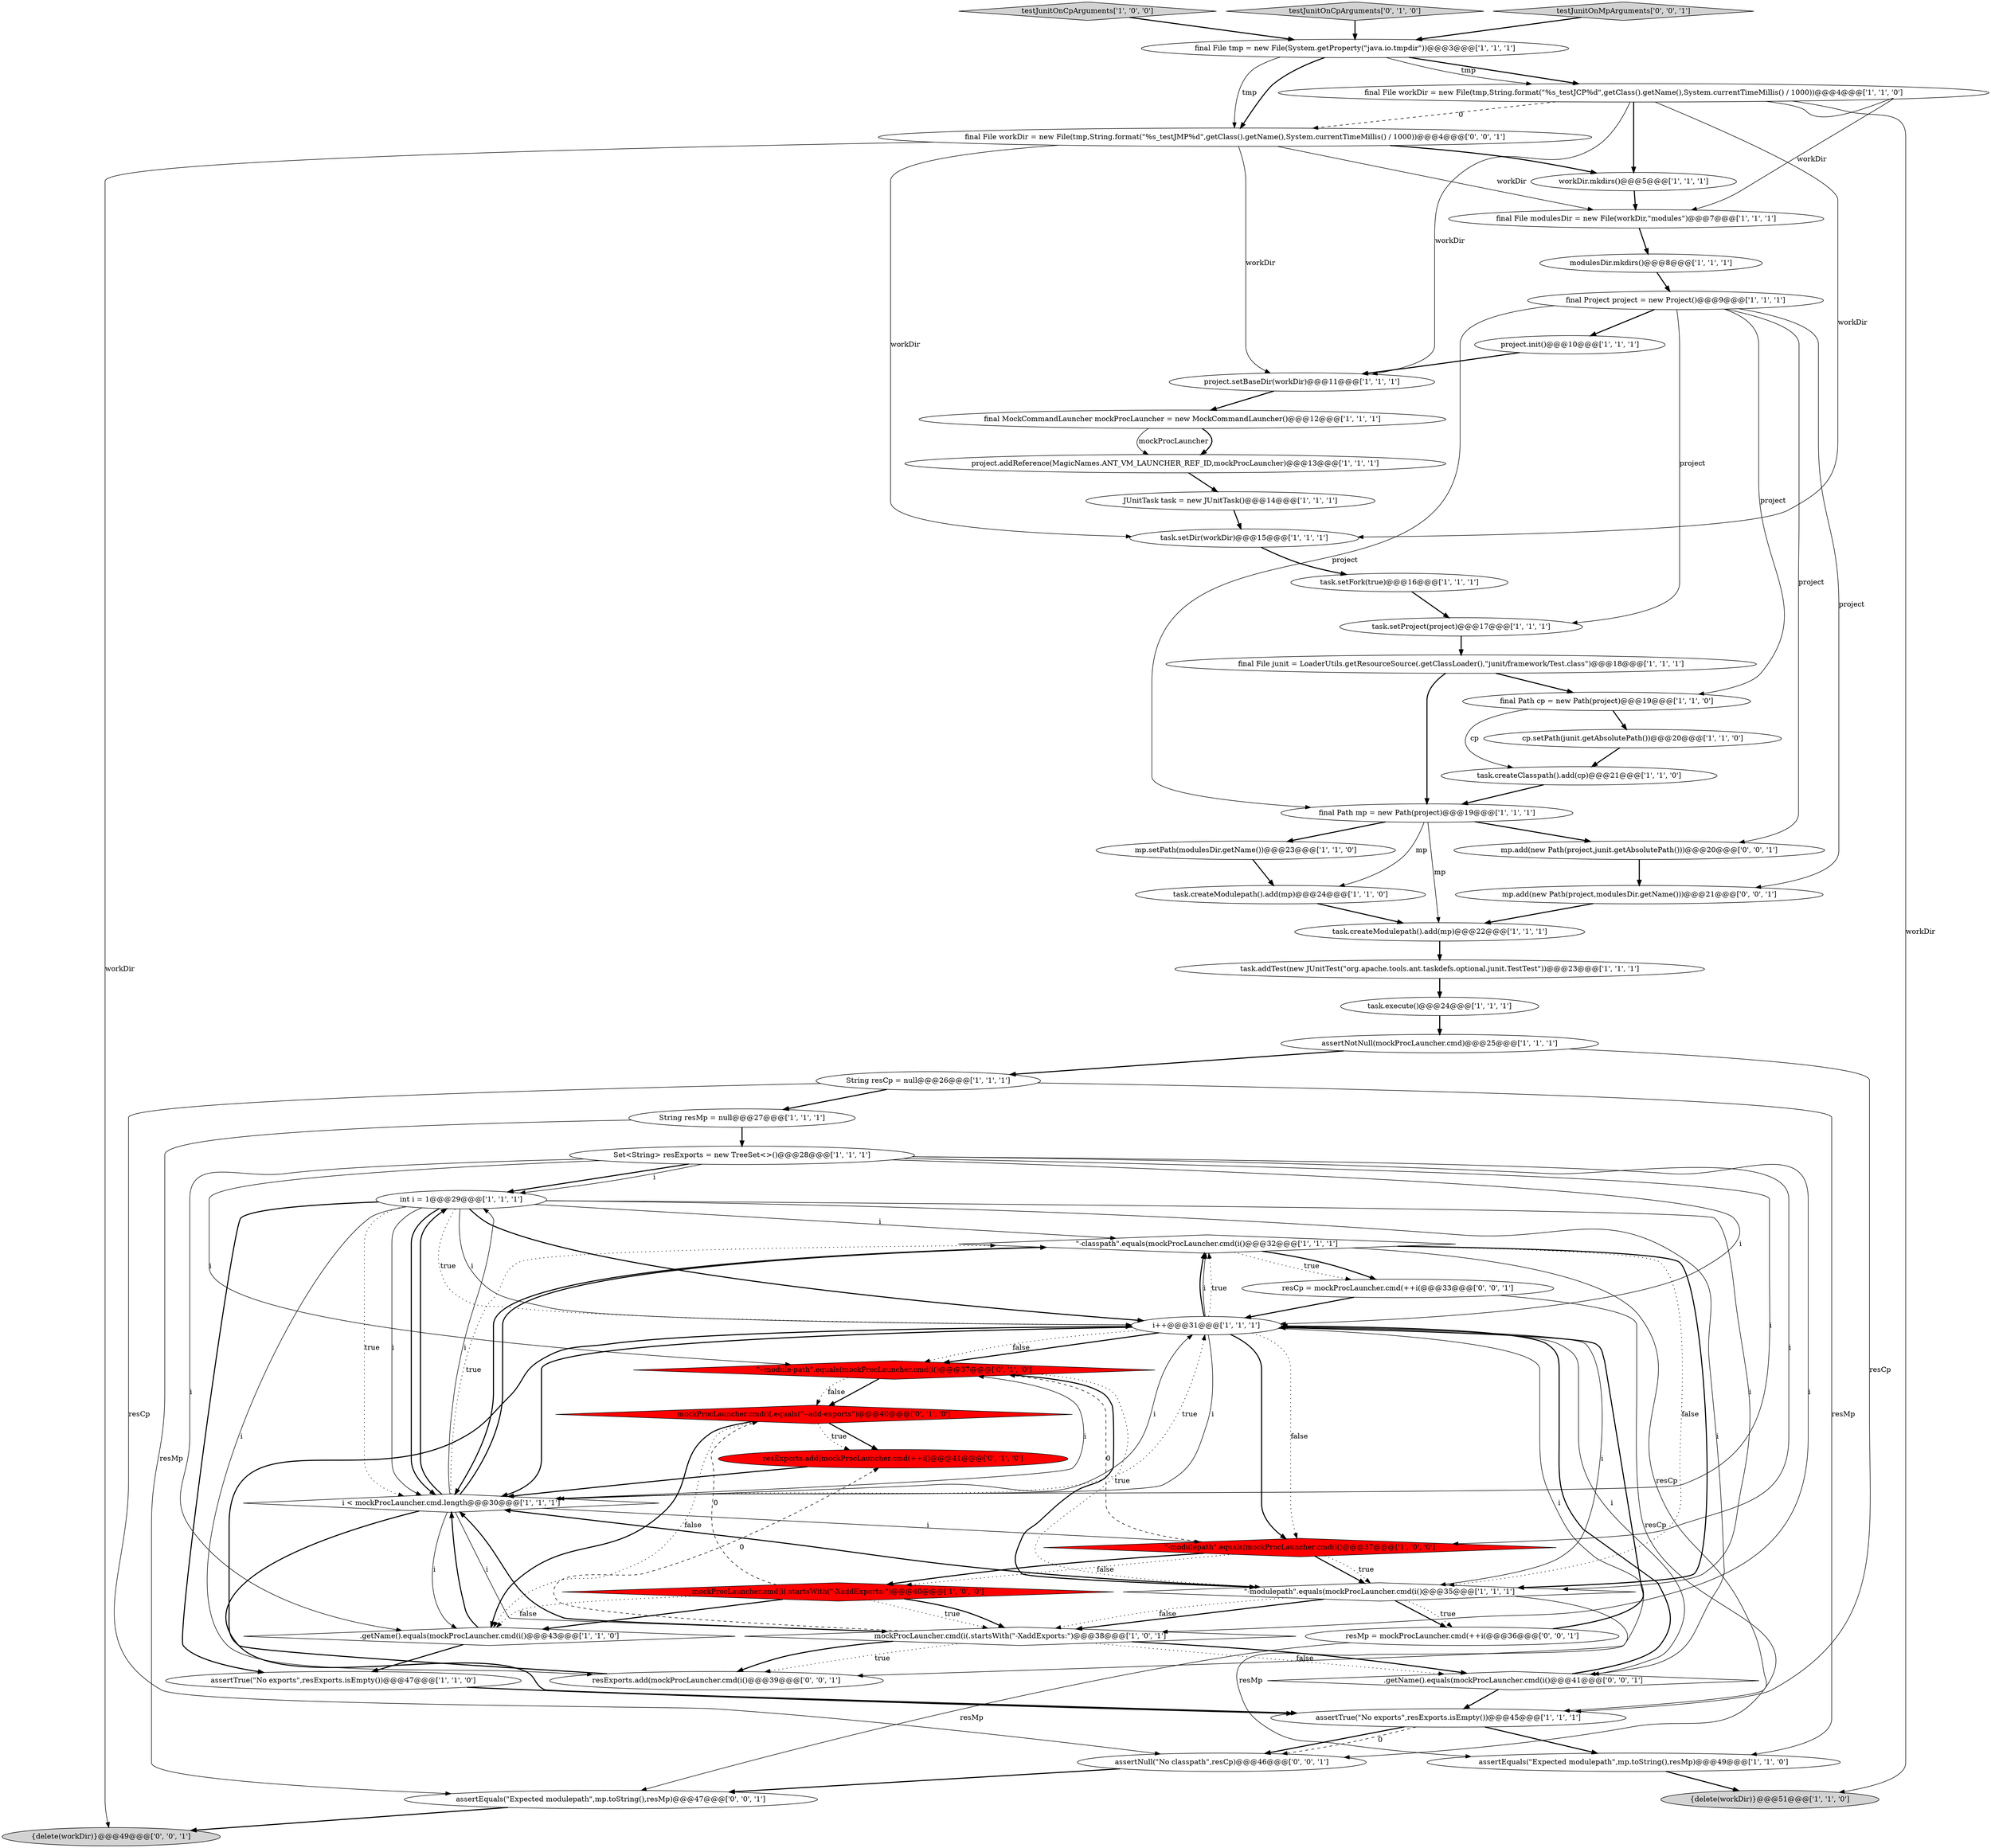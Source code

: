 digraph {
33 [style = filled, label = "task.setFork(true)@@@16@@@['1', '1', '1']", fillcolor = white, shape = ellipse image = "AAA0AAABBB1BBB"];
45 [style = filled, label = "mockProcLauncher.cmd(i(.equals(\"--add-exports\")@@@40@@@['0', '1', '0']", fillcolor = red, shape = diamond image = "AAA1AAABBB2BBB"];
34 [style = filled, label = "task.createClasspath().add(cp)@@@21@@@['1', '1', '0']", fillcolor = white, shape = ellipse image = "AAA0AAABBB1BBB"];
49 [style = filled, label = "assertNull(\"No classpath\",resCp)@@@46@@@['0', '0', '1']", fillcolor = white, shape = ellipse image = "AAA0AAABBB3BBB"];
14 [style = filled, label = "\"-classpath\".equals(mockProcLauncher.cmd(i()@@@32@@@['1', '1', '1']", fillcolor = white, shape = diamond image = "AAA0AAABBB1BBB"];
19 [style = filled, label = "final Path cp = new Path(project)@@@19@@@['1', '1', '0']", fillcolor = white, shape = ellipse image = "AAA0AAABBB1BBB"];
43 [style = filled, label = "resExports.add(mockProcLauncher.cmd(++i()@@@41@@@['0', '1', '0']", fillcolor = red, shape = ellipse image = "AAA1AAABBB2BBB"];
22 [style = filled, label = "assertNotNull(mockProcLauncher.cmd)@@@25@@@['1', '1', '1']", fillcolor = white, shape = ellipse image = "AAA0AAABBB1BBB"];
1 [style = filled, label = "Set<String> resExports = new TreeSet<>()@@@28@@@['1', '1', '1']", fillcolor = white, shape = ellipse image = "AAA0AAABBB1BBB"];
5 [style = filled, label = "mockProcLauncher.cmd(i(.startsWith(\"-XaddExports:\")@@@40@@@['1', '0', '0']", fillcolor = red, shape = diamond image = "AAA1AAABBB1BBB"];
0 [style = filled, label = "mp.setPath(modulesDir.getName())@@@23@@@['1', '1', '0']", fillcolor = white, shape = ellipse image = "AAA0AAABBB1BBB"];
36 [style = filled, label = "task.addTest(new JUnitTest(\"org.apache.tools.ant.taskdefs.optional.junit.TestTest\"))@@@23@@@['1', '1', '1']", fillcolor = white, shape = ellipse image = "AAA0AAABBB1BBB"];
25 [style = filled, label = "project.setBaseDir(workDir)@@@11@@@['1', '1', '1']", fillcolor = white, shape = ellipse image = "AAA0AAABBB1BBB"];
20 [style = filled, label = "final File modulesDir = new File(workDir,\"modules\")@@@7@@@['1', '1', '1']", fillcolor = white, shape = ellipse image = "AAA0AAABBB1BBB"];
26 [style = filled, label = "{delete(workDir)}@@@51@@@['1', '1', '0']", fillcolor = lightgray, shape = ellipse image = "AAA0AAABBB1BBB"];
51 [style = filled, label = "final File workDir = new File(tmp,String.format(\"%s_testJMP%d\",getClass().getName(),System.currentTimeMillis() / 1000))@@@4@@@['0', '0', '1']", fillcolor = white, shape = ellipse image = "AAA0AAABBB3BBB"];
56 [style = filled, label = "resExports.add(mockProcLauncher.cmd(i()@@@39@@@['0', '0', '1']", fillcolor = white, shape = ellipse image = "AAA0AAABBB3BBB"];
15 [style = filled, label = "project.init()@@@10@@@['1', '1', '1']", fillcolor = white, shape = ellipse image = "AAA0AAABBB1BBB"];
30 [style = filled, label = "cp.setPath(junit.getAbsolutePath())@@@20@@@['1', '1', '0']", fillcolor = white, shape = ellipse image = "AAA0AAABBB1BBB"];
12 [style = filled, label = "int i = 1@@@29@@@['1', '1', '1']", fillcolor = white, shape = ellipse image = "AAA0AAABBB1BBB"];
46 [style = filled, label = "resCp = mockProcLauncher.cmd(++i(@@@33@@@['0', '0', '1']", fillcolor = white, shape = ellipse image = "AAA0AAABBB3BBB"];
4 [style = filled, label = "\"-modulepath\".equals(mockProcLauncher.cmd(i()@@@37@@@['1', '0', '0']", fillcolor = red, shape = diamond image = "AAA1AAABBB1BBB"];
27 [style = filled, label = "JUnitTask task = new JUnitTask()@@@14@@@['1', '1', '1']", fillcolor = white, shape = ellipse image = "AAA0AAABBB1BBB"];
54 [style = filled, label = ".getName().equals(mockProcLauncher.cmd(i()@@@41@@@['0', '0', '1']", fillcolor = white, shape = diamond image = "AAA0AAABBB3BBB"];
3 [style = filled, label = "task.createModulepath().add(mp)@@@24@@@['1', '1', '0']", fillcolor = white, shape = ellipse image = "AAA0AAABBB1BBB"];
31 [style = filled, label = "testJunitOnCpArguments['1', '0', '0']", fillcolor = lightgray, shape = diamond image = "AAA0AAABBB1BBB"];
47 [style = filled, label = "mp.add(new Path(project,modulesDir.getName()))@@@21@@@['0', '0', '1']", fillcolor = white, shape = ellipse image = "AAA0AAABBB3BBB"];
32 [style = filled, label = "final MockCommandLauncher mockProcLauncher = new MockCommandLauncher()@@@12@@@['1', '1', '1']", fillcolor = white, shape = ellipse image = "AAA0AAABBB1BBB"];
8 [style = filled, label = "i < mockProcLauncher.cmd.length@@@30@@@['1', '1', '1']", fillcolor = white, shape = diamond image = "AAA0AAABBB1BBB"];
13 [style = filled, label = "modulesDir.mkdirs()@@@8@@@['1', '1', '1']", fillcolor = white, shape = ellipse image = "AAA0AAABBB1BBB"];
16 [style = filled, label = "final Path mp = new Path(project)@@@19@@@['1', '1', '1']", fillcolor = white, shape = ellipse image = "AAA0AAABBB1BBB"];
55 [style = filled, label = "{delete(workDir)}@@@49@@@['0', '0', '1']", fillcolor = lightgray, shape = ellipse image = "AAA0AAABBB3BBB"];
21 [style = filled, label = "task.setProject(project)@@@17@@@['1', '1', '1']", fillcolor = white, shape = ellipse image = "AAA0AAABBB1BBB"];
23 [style = filled, label = "String resCp = null@@@26@@@['1', '1', '1']", fillcolor = white, shape = ellipse image = "AAA0AAABBB1BBB"];
29 [style = filled, label = "project.addReference(MagicNames.ANT_VM_LAUNCHER_REF_ID,mockProcLauncher)@@@13@@@['1', '1', '1']", fillcolor = white, shape = ellipse image = "AAA0AAABBB1BBB"];
6 [style = filled, label = "final File workDir = new File(tmp,String.format(\"%s_testJCP%d\",getClass().getName(),System.currentTimeMillis() / 1000))@@@4@@@['1', '1', '0']", fillcolor = white, shape = ellipse image = "AAA0AAABBB1BBB"];
11 [style = filled, label = "assertTrue(\"No exports\",resExports.isEmpty())@@@47@@@['1', '1', '0']", fillcolor = white, shape = ellipse image = "AAA0AAABBB1BBB"];
10 [style = filled, label = "String resMp = null@@@27@@@['1', '1', '1']", fillcolor = white, shape = ellipse image = "AAA0AAABBB1BBB"];
9 [style = filled, label = "\"-modulepath\".equals(mockProcLauncher.cmd(i()@@@35@@@['1', '1', '1']", fillcolor = white, shape = diamond image = "AAA0AAABBB1BBB"];
39 [style = filled, label = "task.execute()@@@24@@@['1', '1', '1']", fillcolor = white, shape = ellipse image = "AAA0AAABBB1BBB"];
38 [style = filled, label = "final File junit = LoaderUtils.getResourceSource(.getClassLoader(),\"junit/framework/Test.class\")@@@18@@@['1', '1', '1']", fillcolor = white, shape = ellipse image = "AAA0AAABBB1BBB"];
42 [style = filled, label = "\"--module-path\".equals(mockProcLauncher.cmd(i()@@@37@@@['0', '1', '0']", fillcolor = red, shape = diamond image = "AAA1AAABBB2BBB"];
2 [style = filled, label = ".getName().equals(mockProcLauncher.cmd(i()@@@43@@@['1', '1', '0']", fillcolor = white, shape = diamond image = "AAA0AAABBB1BBB"];
35 [style = filled, label = "i++@@@31@@@['1', '1', '1']", fillcolor = white, shape = ellipse image = "AAA0AAABBB1BBB"];
44 [style = filled, label = "testJunitOnCpArguments['0', '1', '0']", fillcolor = lightgray, shape = diamond image = "AAA0AAABBB2BBB"];
52 [style = filled, label = "mp.add(new Path(project,junit.getAbsolutePath()))@@@20@@@['0', '0', '1']", fillcolor = white, shape = ellipse image = "AAA0AAABBB3BBB"];
28 [style = filled, label = "final Project project = new Project()@@@9@@@['1', '1', '1']", fillcolor = white, shape = ellipse image = "AAA0AAABBB1BBB"];
50 [style = filled, label = "testJunitOnMpArguments['0', '0', '1']", fillcolor = lightgray, shape = diamond image = "AAA0AAABBB3BBB"];
24 [style = filled, label = "mockProcLauncher.cmd(i(.startsWith(\"-XaddExports:\")@@@38@@@['1', '0', '1']", fillcolor = white, shape = diamond image = "AAA0AAABBB1BBB"];
53 [style = filled, label = "resMp = mockProcLauncher.cmd(++i(@@@36@@@['0', '0', '1']", fillcolor = white, shape = ellipse image = "AAA0AAABBB3BBB"];
7 [style = filled, label = "task.createModulepath().add(mp)@@@22@@@['1', '1', '1']", fillcolor = white, shape = ellipse image = "AAA0AAABBB1BBB"];
40 [style = filled, label = "assertTrue(\"No exports\",resExports.isEmpty())@@@45@@@['1', '1', '1']", fillcolor = white, shape = ellipse image = "AAA0AAABBB1BBB"];
41 [style = filled, label = "final File tmp = new File(System.getProperty(\"java.io.tmpdir\"))@@@3@@@['1', '1', '1']", fillcolor = white, shape = ellipse image = "AAA0AAABBB1BBB"];
48 [style = filled, label = "assertEquals(\"Expected modulepath\",mp.toString(),resMp)@@@47@@@['0', '0', '1']", fillcolor = white, shape = ellipse image = "AAA0AAABBB3BBB"];
17 [style = filled, label = "task.setDir(workDir)@@@15@@@['1', '1', '1']", fillcolor = white, shape = ellipse image = "AAA0AAABBB1BBB"];
18 [style = filled, label = "assertEquals(\"Expected modulepath\",mp.toString(),resMp)@@@49@@@['1', '1', '0']", fillcolor = white, shape = ellipse image = "AAA0AAABBB1BBB"];
37 [style = filled, label = "workDir.mkdirs()@@@5@@@['1', '1', '1']", fillcolor = white, shape = ellipse image = "AAA0AAABBB1BBB"];
9->53 [style = bold, label=""];
53->48 [style = solid, label="resMp"];
16->0 [style = bold, label=""];
40->49 [style = bold, label=""];
16->52 [style = bold, label=""];
1->24 [style = solid, label="i"];
42->45 [style = bold, label=""];
47->7 [style = bold, label=""];
15->25 [style = bold, label=""];
12->8 [style = dotted, label="true"];
12->8 [style = solid, label="i"];
42->9 [style = bold, label=""];
4->5 [style = dotted, label="false"];
49->48 [style = bold, label=""];
6->51 [style = dashed, label="0"];
23->49 [style = solid, label="resCp"];
28->47 [style = solid, label="project"];
35->56 [style = solid, label="i"];
8->40 [style = bold, label=""];
8->24 [style = solid, label="i"];
12->35 [style = dotted, label="true"];
21->38 [style = bold, label=""];
5->24 [style = dotted, label="true"];
52->47 [style = bold, label=""];
8->35 [style = solid, label="i"];
45->43 [style = bold, label=""];
24->43 [style = dashed, label="0"];
1->2 [style = solid, label="i"];
51->25 [style = solid, label="workDir"];
43->8 [style = bold, label=""];
41->51 [style = solid, label="tmp"];
27->17 [style = bold, label=""];
1->12 [style = bold, label=""];
35->8 [style = bold, label=""];
14->46 [style = bold, label=""];
14->9 [style = bold, label=""];
9->53 [style = dotted, label="true"];
45->43 [style = dotted, label="true"];
8->4 [style = solid, label="i"];
9->24 [style = bold, label=""];
8->2 [style = solid, label="i"];
28->16 [style = solid, label="project"];
12->35 [style = solid, label="i"];
0->3 [style = bold, label=""];
40->49 [style = dashed, label="0"];
12->11 [style = bold, label=""];
23->18 [style = solid, label="resMp"];
35->14 [style = solid, label="i"];
30->34 [style = bold, label=""];
12->54 [style = solid, label="i"];
41->6 [style = bold, label=""];
12->35 [style = bold, label=""];
9->8 [style = bold, label=""];
22->23 [style = bold, label=""];
39->22 [style = bold, label=""];
53->35 [style = bold, label=""];
5->2 [style = dotted, label="false"];
29->27 [style = bold, label=""];
14->9 [style = dotted, label="false"];
12->14 [style = solid, label="i"];
3->7 [style = bold, label=""];
6->20 [style = solid, label="workDir"];
22->40 [style = solid, label="resCp"];
5->45 [style = dashed, label="0"];
1->12 [style = solid, label="i"];
48->55 [style = bold, label=""];
8->14 [style = dotted, label="true"];
44->41 [style = bold, label=""];
31->41 [style = bold, label=""];
23->10 [style = bold, label=""];
42->45 [style = dotted, label="false"];
45->2 [style = dotted, label="false"];
14->8 [style = bold, label=""];
19->34 [style = solid, label="cp"];
24->8 [style = bold, label=""];
35->8 [style = solid, label="i"];
10->1 [style = bold, label=""];
50->41 [style = bold, label=""];
9->18 [style = solid, label="resMp"];
35->14 [style = dotted, label="true"];
4->9 [style = bold, label=""];
24->54 [style = dotted, label="false"];
24->56 [style = bold, label=""];
54->35 [style = bold, label=""];
54->40 [style = bold, label=""];
20->13 [style = bold, label=""];
16->7 [style = solid, label="mp"];
8->35 [style = dotted, label="true"];
35->42 [style = bold, label=""];
18->26 [style = bold, label=""];
51->20 [style = solid, label="workDir"];
38->16 [style = bold, label=""];
6->25 [style = solid, label="workDir"];
41->6 [style = solid, label="tmp"];
35->42 [style = dotted, label="false"];
8->14 [style = bold, label=""];
1->42 [style = solid, label="i"];
28->21 [style = solid, label="project"];
1->4 [style = solid, label="i"];
51->17 [style = solid, label="workDir"];
45->2 [style = bold, label=""];
35->14 [style = bold, label=""];
1->35 [style = solid, label="i"];
36->39 [style = bold, label=""];
38->19 [style = bold, label=""];
56->35 [style = bold, label=""];
6->37 [style = bold, label=""];
51->37 [style = bold, label=""];
35->54 [style = solid, label="i"];
12->8 [style = bold, label=""];
51->55 [style = solid, label="workDir"];
5->24 [style = bold, label=""];
16->3 [style = solid, label="mp"];
34->16 [style = bold, label=""];
46->35 [style = bold, label=""];
46->49 [style = solid, label="resCp"];
6->26 [style = solid, label="workDir"];
8->12 [style = solid, label="i"];
4->5 [style = bold, label=""];
2->11 [style = bold, label=""];
8->12 [style = bold, label=""];
7->36 [style = bold, label=""];
8->42 [style = solid, label="i"];
28->52 [style = solid, label="project"];
9->24 [style = dotted, label="false"];
12->9 [style = solid, label="i"];
28->19 [style = solid, label="project"];
28->15 [style = bold, label=""];
14->40 [style = solid, label="resCp"];
24->56 [style = dotted, label="true"];
37->20 [style = bold, label=""];
25->32 [style = bold, label=""];
6->17 [style = solid, label="workDir"];
40->18 [style = bold, label=""];
1->8 [style = solid, label="i"];
10->48 [style = solid, label="resMp"];
17->33 [style = bold, label=""];
11->40 [style = bold, label=""];
35->4 [style = bold, label=""];
24->54 [style = bold, label=""];
32->29 [style = bold, label=""];
5->2 [style = bold, label=""];
35->4 [style = dotted, label="false"];
14->46 [style = dotted, label="true"];
41->51 [style = bold, label=""];
42->9 [style = dotted, label="true"];
35->9 [style = solid, label="i"];
4->42 [style = dashed, label="0"];
12->56 [style = solid, label="i"];
4->9 [style = dotted, label="true"];
33->21 [style = bold, label=""];
32->29 [style = solid, label="mockProcLauncher"];
2->8 [style = bold, label=""];
13->28 [style = bold, label=""];
19->30 [style = bold, label=""];
}
